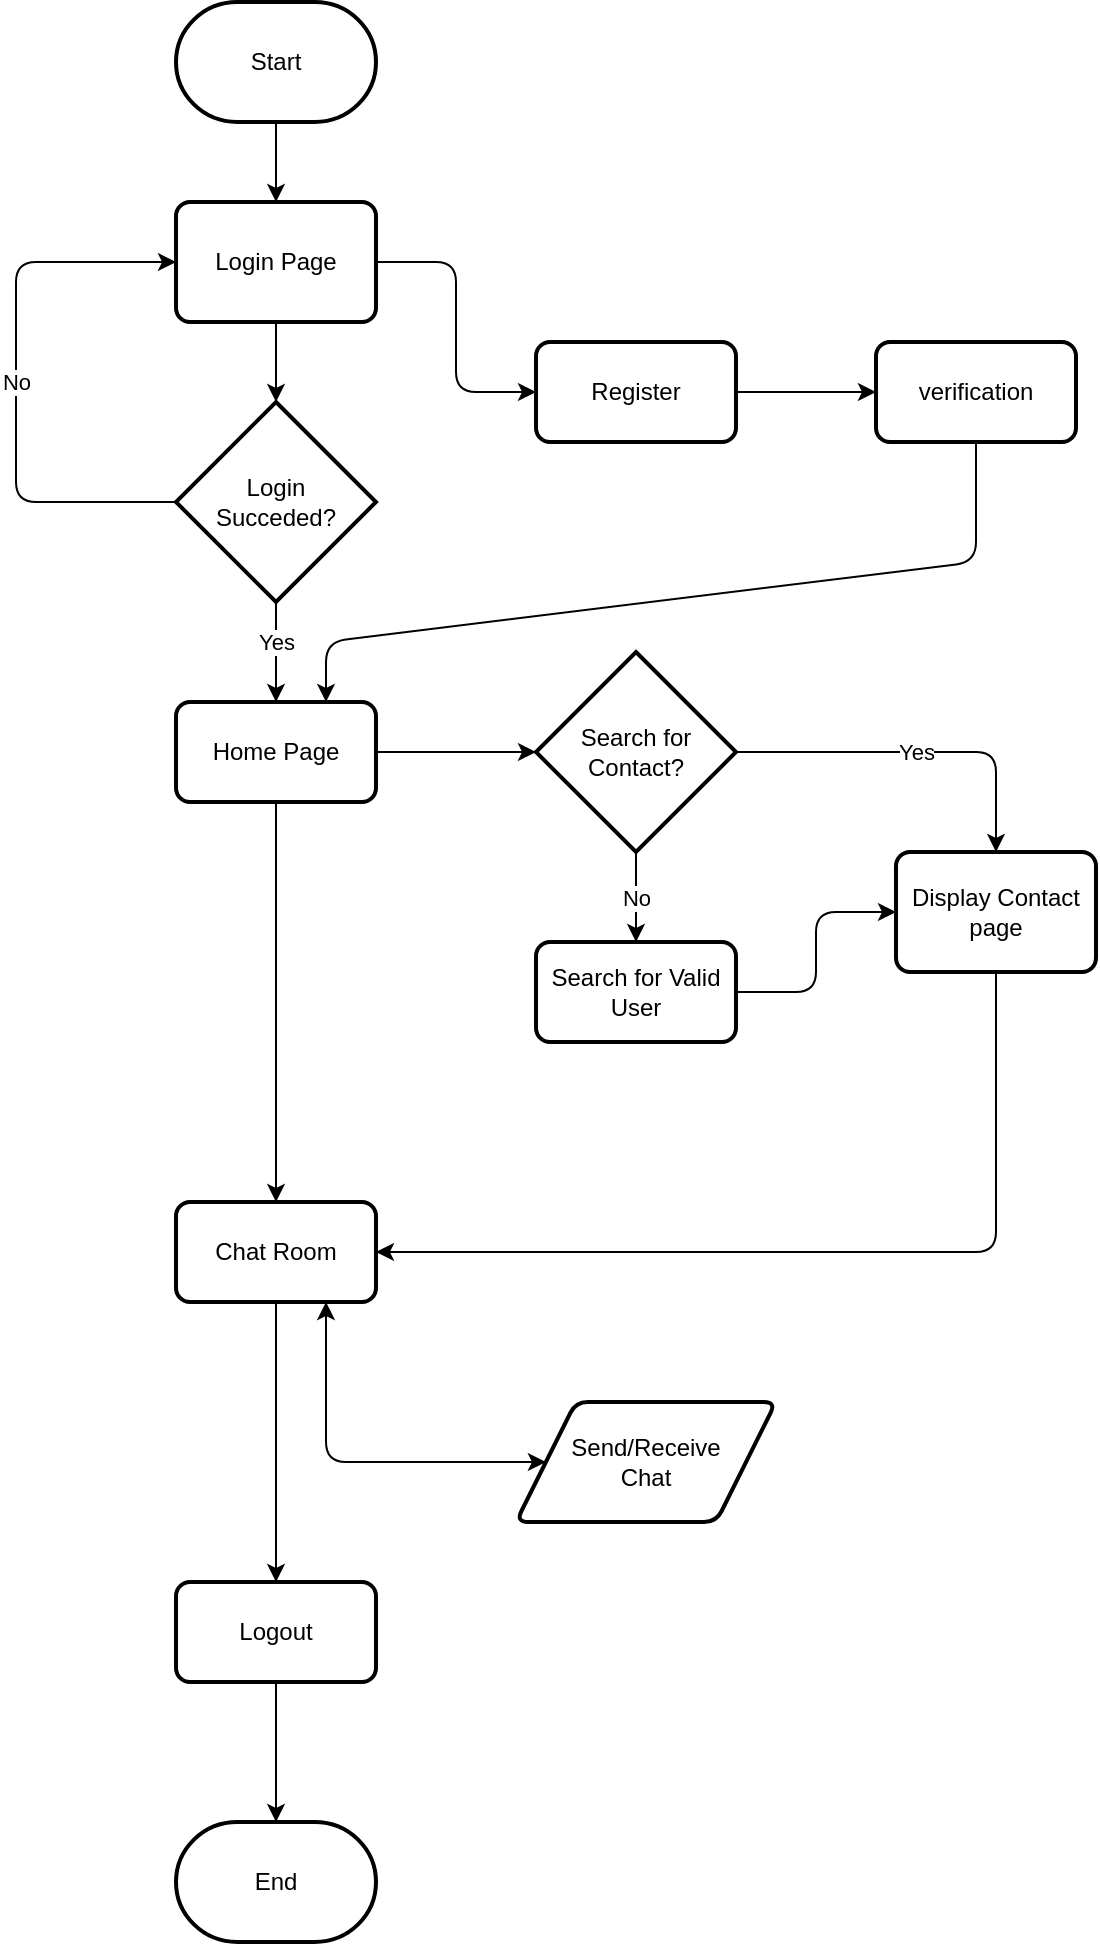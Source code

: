 <mxfile>
    <diagram id="kJ09UcvjhxCUnPAOpCZ_" name="single-chat">
        <mxGraphModel dx="780" dy="607" grid="1" gridSize="10" guides="1" tooltips="1" connect="1" arrows="1" fold="1" page="1" pageScale="1" pageWidth="850" pageHeight="1100" math="0" shadow="0">
            <root>
                <mxCell id="0"/>
                <mxCell id="1" parent="0"/>
                <mxCell id="UlA8LftmdHqE_8dJ7yze-23" value="" style="edgeStyle=none;html=1;" edge="1" parent="1" source="UlA8LftmdHqE_8dJ7yze-15" target="UlA8LftmdHqE_8dJ7yze-22">
                    <mxGeometry relative="1" as="geometry"/>
                </mxCell>
                <mxCell id="UlA8LftmdHqE_8dJ7yze-15" value="Start" style="strokeWidth=2;html=1;shape=mxgraph.flowchart.terminator;whiteSpace=wrap;" vertex="1" parent="1">
                    <mxGeometry x="130" y="90" width="100" height="60" as="geometry"/>
                </mxCell>
                <mxCell id="UlA8LftmdHqE_8dJ7yze-20" value="" style="edgeStyle=none;html=1;" edge="1" parent="1" source="UlA8LftmdHqE_8dJ7yze-16" target="UlA8LftmdHqE_8dJ7yze-19">
                    <mxGeometry relative="1" as="geometry"/>
                </mxCell>
                <mxCell id="UlA8LftmdHqE_8dJ7yze-25" value="Yes" style="edgeLabel;html=1;align=center;verticalAlign=middle;resizable=0;points=[];" vertex="1" connectable="0" parent="UlA8LftmdHqE_8dJ7yze-20">
                    <mxGeometry x="-0.362" relative="1" as="geometry">
                        <mxPoint y="4" as="offset"/>
                    </mxGeometry>
                </mxCell>
                <mxCell id="UlA8LftmdHqE_8dJ7yze-38" value="No" style="edgeStyle=none;html=1;entryX=0;entryY=0.5;entryDx=0;entryDy=0;" edge="1" parent="1" source="UlA8LftmdHqE_8dJ7yze-16" target="UlA8LftmdHqE_8dJ7yze-22">
                    <mxGeometry relative="1" as="geometry">
                        <Array as="points">
                            <mxPoint x="50" y="340"/>
                            <mxPoint x="50" y="220"/>
                        </Array>
                    </mxGeometry>
                </mxCell>
                <mxCell id="UlA8LftmdHqE_8dJ7yze-16" value="Login&lt;br&gt;Succeded?" style="strokeWidth=2;html=1;shape=mxgraph.flowchart.decision;whiteSpace=wrap;" vertex="1" parent="1">
                    <mxGeometry x="130" y="290" width="100" height="100" as="geometry"/>
                </mxCell>
                <mxCell id="UlA8LftmdHqE_8dJ7yze-30" value="" style="edgeStyle=none;html=1;" edge="1" parent="1" source="UlA8LftmdHqE_8dJ7yze-19" target="UlA8LftmdHqE_8dJ7yze-29">
                    <mxGeometry relative="1" as="geometry"/>
                </mxCell>
                <mxCell id="UlA8LftmdHqE_8dJ7yze-36" style="edgeStyle=none;html=1;entryX=0.5;entryY=0;entryDx=0;entryDy=0;" edge="1" parent="1" source="UlA8LftmdHqE_8dJ7yze-19" target="UlA8LftmdHqE_8dJ7yze-28">
                    <mxGeometry relative="1" as="geometry"/>
                </mxCell>
                <mxCell id="UlA8LftmdHqE_8dJ7yze-19" value="Home Page" style="rounded=1;whiteSpace=wrap;html=1;absoluteArcSize=1;arcSize=14;strokeWidth=2;" vertex="1" parent="1">
                    <mxGeometry x="130" y="440" width="100" height="50" as="geometry"/>
                </mxCell>
                <mxCell id="UlA8LftmdHqE_8dJ7yze-24" value="" style="edgeStyle=none;html=1;" edge="1" parent="1" source="UlA8LftmdHqE_8dJ7yze-22" target="UlA8LftmdHqE_8dJ7yze-16">
                    <mxGeometry relative="1" as="geometry"/>
                </mxCell>
                <mxCell id="UlA8LftmdHqE_8dJ7yze-40" value="" style="edgeStyle=none;html=1;" edge="1" parent="1" source="UlA8LftmdHqE_8dJ7yze-22" target="UlA8LftmdHqE_8dJ7yze-39">
                    <mxGeometry relative="1" as="geometry">
                        <Array as="points">
                            <mxPoint x="270" y="220"/>
                            <mxPoint x="270" y="285"/>
                        </Array>
                    </mxGeometry>
                </mxCell>
                <mxCell id="UlA8LftmdHqE_8dJ7yze-22" value="Login Page" style="rounded=1;whiteSpace=wrap;html=1;absoluteArcSize=1;arcSize=14;strokeWidth=2;" vertex="1" parent="1">
                    <mxGeometry x="130" y="190" width="100" height="60" as="geometry"/>
                </mxCell>
                <mxCell id="UlA8LftmdHqE_8dJ7yze-45" style="edgeStyle=none;html=1;exitX=0.75;exitY=1;exitDx=0;exitDy=0;entryX=0;entryY=0.5;entryDx=0;entryDy=0;startArrow=classic;startFill=1;" edge="1" parent="1" source="UlA8LftmdHqE_8dJ7yze-28" target="UlA8LftmdHqE_8dJ7yze-44">
                    <mxGeometry relative="1" as="geometry">
                        <Array as="points">
                            <mxPoint x="205" y="820"/>
                        </Array>
                    </mxGeometry>
                </mxCell>
                <mxCell id="UlA8LftmdHqE_8dJ7yze-47" style="edgeStyle=none;html=1;entryX=0.5;entryY=0;entryDx=0;entryDy=0;startArrow=none;startFill=0;" edge="1" parent="1" source="UlA8LftmdHqE_8dJ7yze-28" target="UlA8LftmdHqE_8dJ7yze-46">
                    <mxGeometry relative="1" as="geometry"/>
                </mxCell>
                <mxCell id="UlA8LftmdHqE_8dJ7yze-28" value="Chat Room" style="rounded=1;whiteSpace=wrap;html=1;absoluteArcSize=1;arcSize=14;strokeWidth=2;" vertex="1" parent="1">
                    <mxGeometry x="130" y="690" width="100" height="50" as="geometry"/>
                </mxCell>
                <mxCell id="UlA8LftmdHqE_8dJ7yze-33" value="Yes" style="edgeStyle=none;html=1;entryX=0.5;entryY=0;entryDx=0;entryDy=0;" edge="1" parent="1" source="UlA8LftmdHqE_8dJ7yze-29" target="UlA8LftmdHqE_8dJ7yze-32">
                    <mxGeometry relative="1" as="geometry">
                        <Array as="points">
                            <mxPoint x="540" y="465"/>
                        </Array>
                    </mxGeometry>
                </mxCell>
                <mxCell id="UlA8LftmdHqE_8dJ7yze-34" value="No" style="edgeStyle=none;html=1;" edge="1" parent="1" source="UlA8LftmdHqE_8dJ7yze-29" target="UlA8LftmdHqE_8dJ7yze-31">
                    <mxGeometry relative="1" as="geometry"/>
                </mxCell>
                <mxCell id="UlA8LftmdHqE_8dJ7yze-29" value="Search for Contact?" style="strokeWidth=2;html=1;shape=mxgraph.flowchart.decision;whiteSpace=wrap;" vertex="1" parent="1">
                    <mxGeometry x="310" y="415" width="100" height="100" as="geometry"/>
                </mxCell>
                <mxCell id="UlA8LftmdHqE_8dJ7yze-35" style="edgeStyle=none;html=1;entryX=0;entryY=0.5;entryDx=0;entryDy=0;" edge="1" parent="1" source="UlA8LftmdHqE_8dJ7yze-31" target="UlA8LftmdHqE_8dJ7yze-32">
                    <mxGeometry relative="1" as="geometry">
                        <Array as="points">
                            <mxPoint x="450" y="585"/>
                            <mxPoint x="450" y="545"/>
                        </Array>
                    </mxGeometry>
                </mxCell>
                <mxCell id="UlA8LftmdHqE_8dJ7yze-31" value="Search for Valid User" style="rounded=1;whiteSpace=wrap;html=1;absoluteArcSize=1;arcSize=14;strokeWidth=2;" vertex="1" parent="1">
                    <mxGeometry x="310" y="560" width="100" height="50" as="geometry"/>
                </mxCell>
                <mxCell id="UlA8LftmdHqE_8dJ7yze-37" style="edgeStyle=none;html=1;entryX=1;entryY=0.5;entryDx=0;entryDy=0;" edge="1" parent="1" source="UlA8LftmdHqE_8dJ7yze-32" target="UlA8LftmdHqE_8dJ7yze-28">
                    <mxGeometry relative="1" as="geometry">
                        <Array as="points">
                            <mxPoint x="540" y="715"/>
                        </Array>
                    </mxGeometry>
                </mxCell>
                <mxCell id="UlA8LftmdHqE_8dJ7yze-32" value="Display Contact page" style="rounded=1;whiteSpace=wrap;html=1;absoluteArcSize=1;arcSize=14;strokeWidth=2;" vertex="1" parent="1">
                    <mxGeometry x="490" y="515" width="100" height="60" as="geometry"/>
                </mxCell>
                <mxCell id="UlA8LftmdHqE_8dJ7yze-42" value="" style="edgeStyle=none;html=1;" edge="1" parent="1" source="UlA8LftmdHqE_8dJ7yze-39" target="UlA8LftmdHqE_8dJ7yze-41">
                    <mxGeometry relative="1" as="geometry"/>
                </mxCell>
                <mxCell id="UlA8LftmdHqE_8dJ7yze-39" value="Register" style="rounded=1;whiteSpace=wrap;html=1;absoluteArcSize=1;arcSize=14;strokeWidth=2;" vertex="1" parent="1">
                    <mxGeometry x="310" y="260" width="100" height="50" as="geometry"/>
                </mxCell>
                <mxCell id="UlA8LftmdHqE_8dJ7yze-43" style="edgeStyle=none;html=1;entryX=0.75;entryY=0;entryDx=0;entryDy=0;" edge="1" parent="1" source="UlA8LftmdHqE_8dJ7yze-41" target="UlA8LftmdHqE_8dJ7yze-19">
                    <mxGeometry relative="1" as="geometry">
                        <Array as="points">
                            <mxPoint x="530" y="370"/>
                            <mxPoint x="205" y="410"/>
                        </Array>
                    </mxGeometry>
                </mxCell>
                <mxCell id="UlA8LftmdHqE_8dJ7yze-41" value="verification" style="rounded=1;whiteSpace=wrap;html=1;absoluteArcSize=1;arcSize=14;strokeWidth=2;" vertex="1" parent="1">
                    <mxGeometry x="480" y="260" width="100" height="50" as="geometry"/>
                </mxCell>
                <mxCell id="UlA8LftmdHqE_8dJ7yze-44" value="Send/Receive&lt;br&gt;Chat" style="shape=parallelogram;html=1;strokeWidth=2;perimeter=parallelogramPerimeter;whiteSpace=wrap;rounded=1;arcSize=12;size=0.23;" vertex="1" parent="1">
                    <mxGeometry x="300" y="790" width="130" height="60" as="geometry"/>
                </mxCell>
                <mxCell id="UlA8LftmdHqE_8dJ7yze-49" style="edgeStyle=none;html=1;entryX=0.5;entryY=0;entryDx=0;entryDy=0;entryPerimeter=0;startArrow=none;startFill=0;" edge="1" parent="1" source="UlA8LftmdHqE_8dJ7yze-46" target="UlA8LftmdHqE_8dJ7yze-48">
                    <mxGeometry relative="1" as="geometry"/>
                </mxCell>
                <mxCell id="UlA8LftmdHqE_8dJ7yze-46" value="Logout" style="rounded=1;whiteSpace=wrap;html=1;absoluteArcSize=1;arcSize=14;strokeWidth=2;" vertex="1" parent="1">
                    <mxGeometry x="130" y="880" width="100" height="50" as="geometry"/>
                </mxCell>
                <mxCell id="UlA8LftmdHqE_8dJ7yze-48" value="End" style="strokeWidth=2;html=1;shape=mxgraph.flowchart.terminator;whiteSpace=wrap;" vertex="1" parent="1">
                    <mxGeometry x="130" y="1000" width="100" height="60" as="geometry"/>
                </mxCell>
            </root>
        </mxGraphModel>
    </diagram>
</mxfile>
